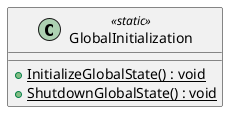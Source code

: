@startuml
class GlobalInitialization <<static>> {
    + {static} InitializeGlobalState() : void
    + {static} ShutdownGlobalState() : void
}
@enduml
